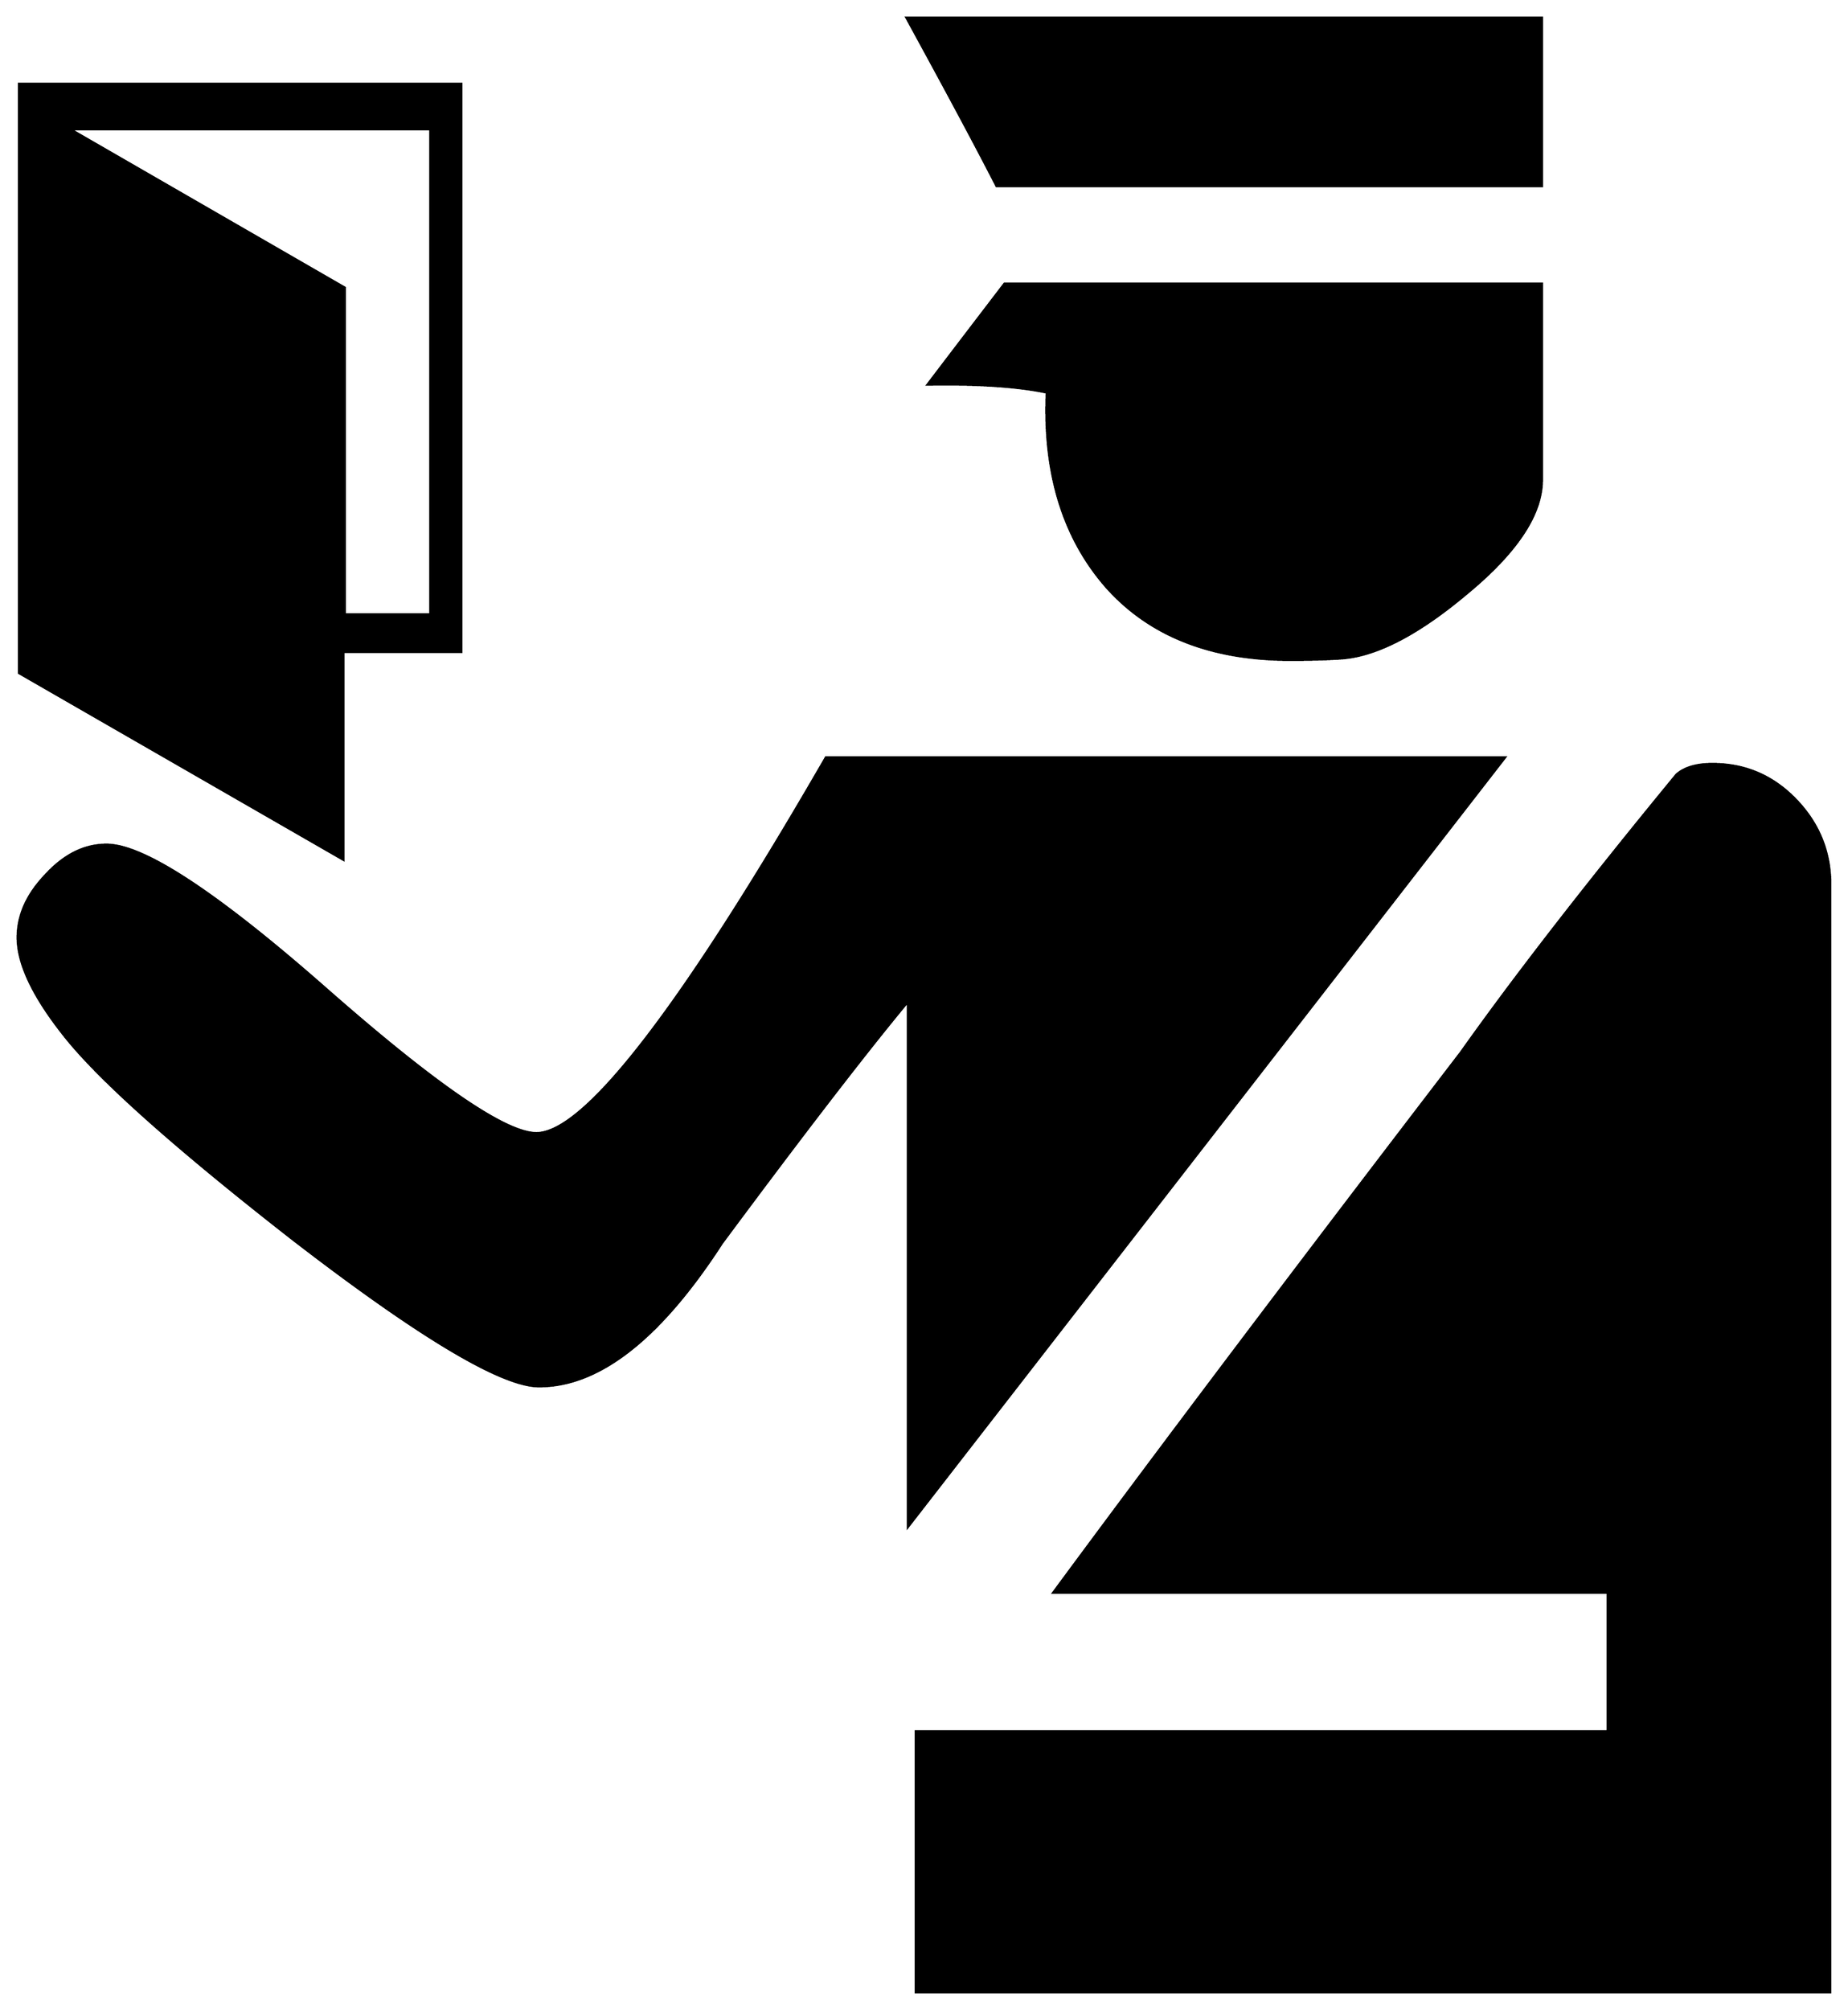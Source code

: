 


\begin{tikzpicture}[y=0.80pt, x=0.80pt, yscale=-1.0, xscale=1.0, inner sep=0pt, outer sep=0pt]
\begin{scope}[shift={(100.0,1736.0)},nonzero rule]
  \path[draw=.,fill=.,line width=1.600pt] (1234.0,-1231.0) --
    (822.0,-1231.0) .. controls (807.333,-1259.667) and
    (784.667,-1302.0) .. (754.0,-1358.0) -- (1234.0,-1358.0) --
    (1234.0,-1231.0) -- cycle(1234.0,-1009.0) .. controls
    (1234.0,-983.0) and (1215.0,-954.333) .. (1177.0,-923.0) ..
    controls (1139.667,-891.667) and (1107.667,-875.333) ..
    (1081.0,-874.0) .. controls (1070.333,-873.333) and
    (1058.0,-873.0) .. (1044.0,-873.0) .. controls
    (984.0,-873.0) and (937.667,-891.333) .. (905.0,-928.0) ..
    controls (872.333,-965.333) and (857.333,-1014.333) ..
    (860.0,-1075.0) .. controls (838.0,-1079.667) and
    (808.0,-1081.667) .. (770.0,-1081.0) .. controls
    (782.667,-1097.667) and (802.0,-1123.0) .. (828.0,-1157.0) --
    (1234.0,-1157.0) -- (1234.0,-1009.0) -- cycle(1452.0,134.0)
    -- (761.0,134.0) -- (761.0,-63.0) -- (1284.0,-63.0) --
    (1284.0,-168.0) -- (865.0,-168.0) .. controls (947.667,-280.0)
    and (1050.333,-416.0) .. (1173.0,-576.0) .. controls
    (1213.667,-633.333) and (1268.0,-703.333) .. (1336.0,-786.0) ..
    controls (1342.0,-791.333) and (1351.0,-794.0) ..
    (1363.0,-794.0) .. controls (1387.667,-794.0) and
    (1408.667,-785.0) .. (1426.0,-767.0) .. controls
    (1443.333,-749.0) and (1452.0,-727.667) .. (1452.0,-703.0) --
    (1452.0,134.0) -- cycle(417.0,-879.0) -- (328.0,-879.0) --
    (328.0,-722.0) -- (83.0,-863.0) -- (83.0,-1308.0) --
    (417.0,-1308.0) -- (417.0,-879.0) -- cycle(1206.0,-799.0) --
    (755.0,-218.0) -- (755.0,-615.0) .. controls (722.333,-575.667)
    and (675.333,-514.667) .. (614.0,-432.0) .. controls
    (567.333,-360.0) and (521.333,-324.0) .. (476.0,-324.0) ..
    controls (448.0,-324.0) and (386.0,-361.0) .. (290.0,-435.0)
    .. controls (202.0,-503.667) and (144.667,-554.667) ..
    (118.0,-588.0) .. controls (94.0,-618.0) and (82.0,-643.0)
    .. (82.0,-663.0) .. controls (82.0,-679.667) and (89.0,-695.333)
    .. (103.0,-710.0) .. controls (117.0,-725.333) and
    (132.333,-733.0) .. (149.0,-733.0) .. controls (177.0,-733.0)
    and (232.333,-696.667) .. (315.0,-624.0) .. controls
    (397.667,-551.333) and (450.667,-515.0) .. (474.0,-515.0) ..
    controls (510.667,-515.0) and (583.667,-609.667) .. (693.0,-799.0)
    -- (1206.0,-799.0) -- cycle(394.0,-907.0) -- (394.0,-1274.0)
    -- (121.0,-1274.0) -- (329.0,-1154.0) -- (329.0,-907.0) --
    (394.0,-907.0) -- cycle;
\end{scope}

\end{tikzpicture}

